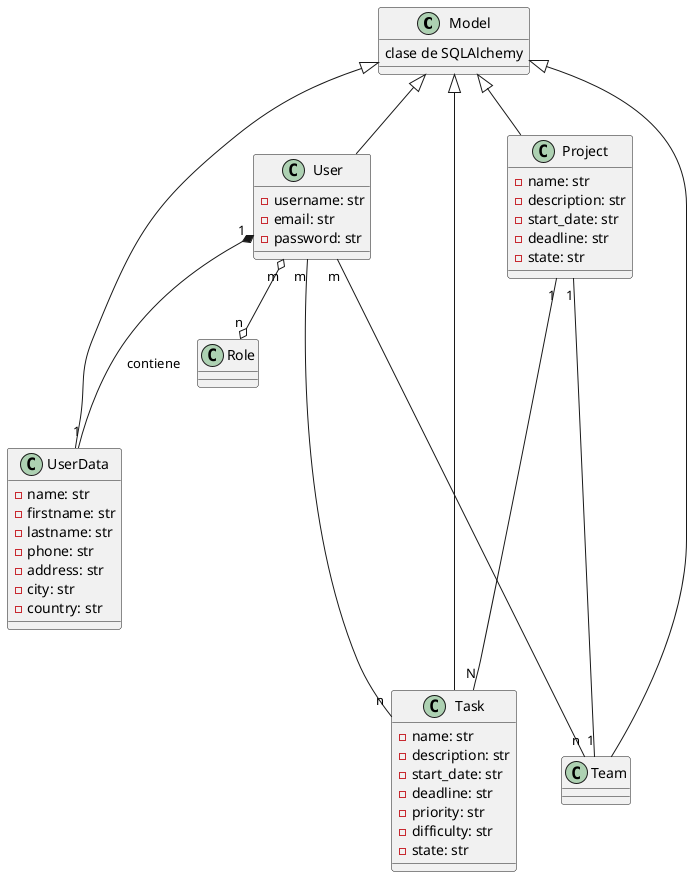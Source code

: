 @startuml Diagram de Clases

' Clases
class Model {
 clase de SQLAlchemy
}

class User {
    - username: str
    - email: str
    - password: str
}

class UserData{
    - name: str
    - firstname: str
    - lastname: str
    - phone: str
    - address: str
    - city: str
    - country: str
}

class Task {
    - name: str
    - description: str
    - start_date: str
    - deadline: str
    - priority: str
    - difficulty: str
    - state: str
}

class Team {
}

class Project {
    - name: str
    - description: str
    - start_date: str
    - deadline: str
    - state: str
}

' Herencias
Model <|-- User
Model <|-- UserData
Model <|-- Task
Model <|-- Team
Model <|-- Project

User "1" *--- "1" UserData : contiene
User "m" o--o "n" Role
User "m" ---- "n" Team
User "m" ---- "n" Task
Project "1" ---- "1" Team
Project "1" ---- "N" Task
@enduml